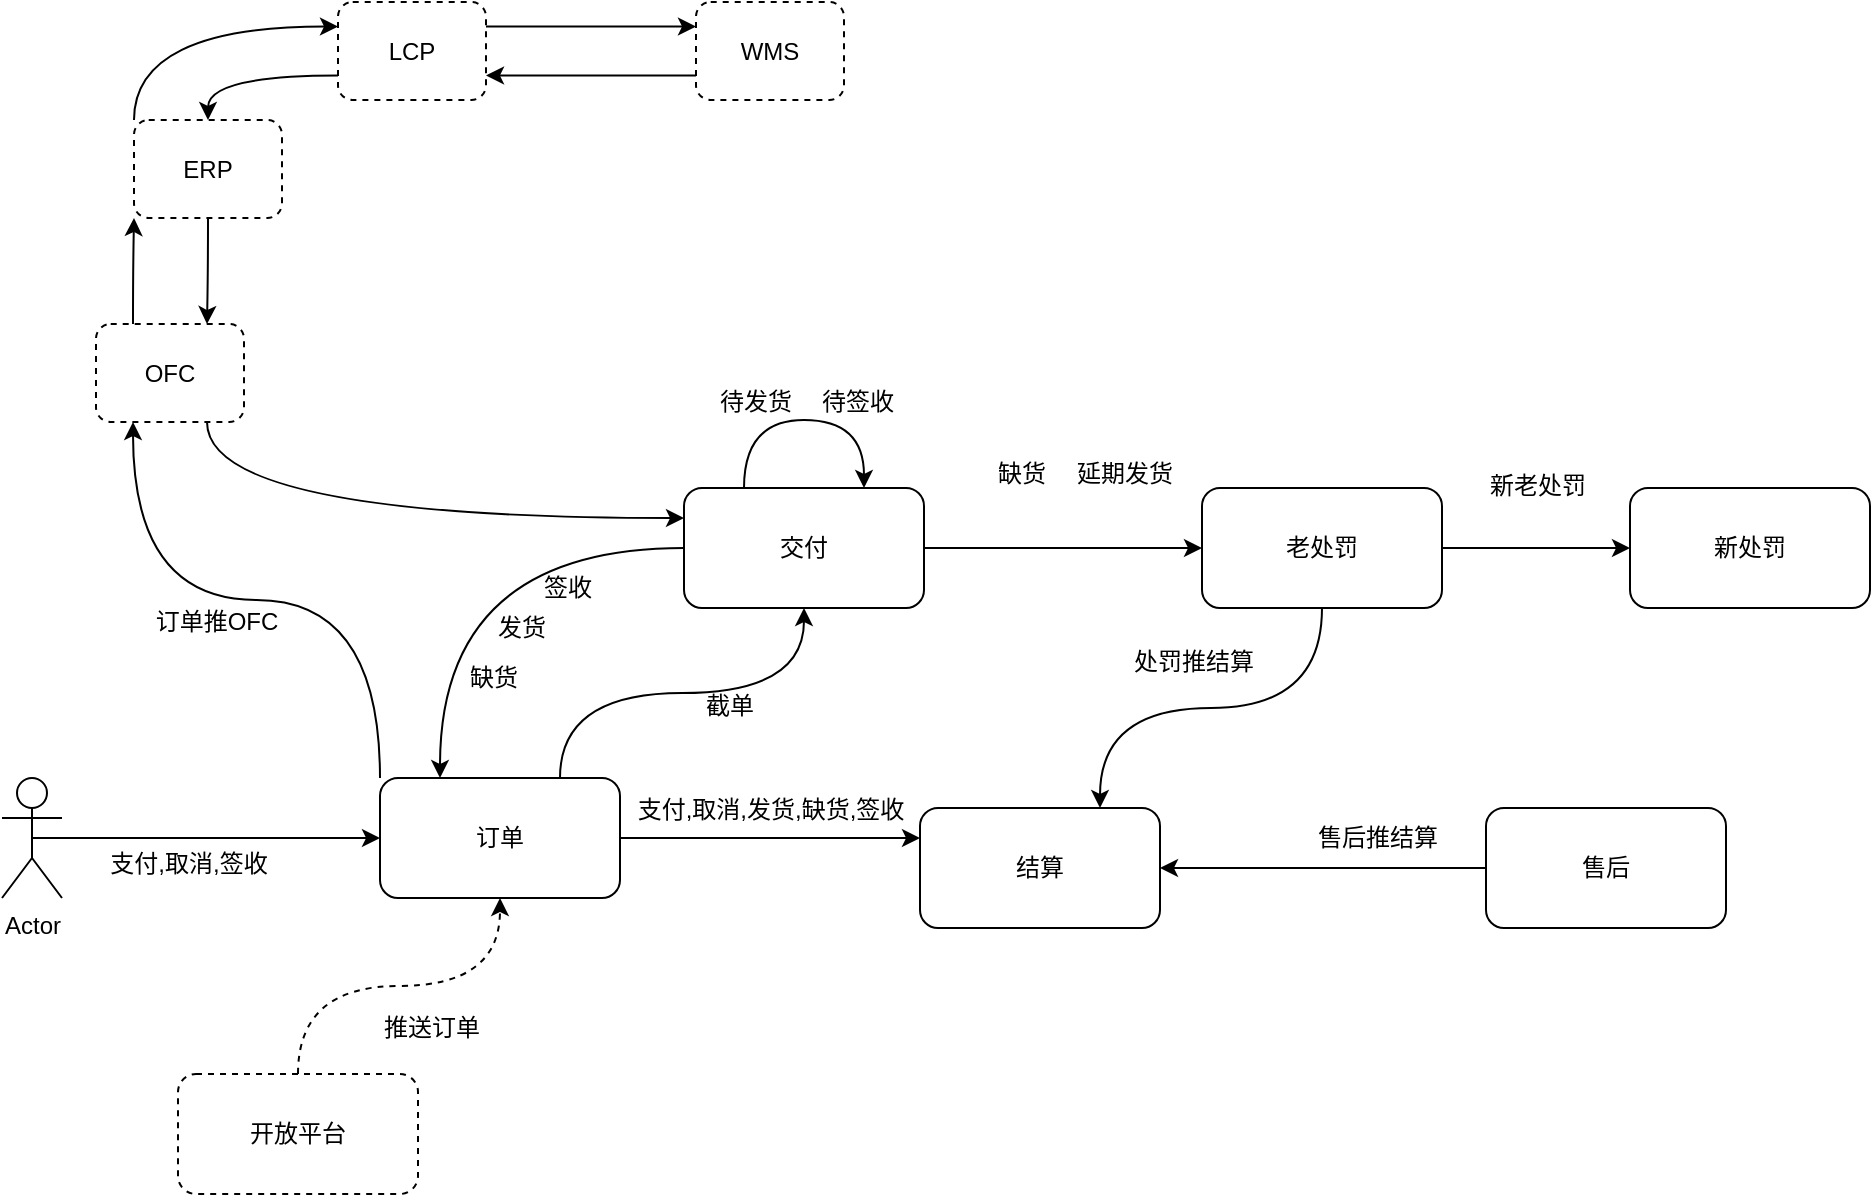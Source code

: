 <mxfile version="14.6.6" type="github">
  <diagram id="7rVMdZczW6YO58kJNmGc" name="第 1 页">
    <mxGraphModel dx="946" dy="1783" grid="0" gridSize="10" guides="1" tooltips="1" connect="1" arrows="1" fold="1" page="1" pageScale="1" pageWidth="827" pageHeight="1169" math="0" shadow="0">
      <root>
        <mxCell id="0" />
        <mxCell id="1" parent="0" />
        <mxCell id="fpGJ1PohXhWPPfaMkgI3-3" style="edgeStyle=orthogonalEdgeStyle;rounded=0;orthogonalLoop=1;jettySize=auto;html=1;exitX=0.5;exitY=0.5;exitDx=0;exitDy=0;exitPerimeter=0;entryX=0;entryY=0.5;entryDx=0;entryDy=0;" parent="1" source="fpGJ1PohXhWPPfaMkgI3-1" target="fpGJ1PohXhWPPfaMkgI3-2" edge="1">
          <mxGeometry relative="1" as="geometry" />
        </mxCell>
        <mxCell id="fpGJ1PohXhWPPfaMkgI3-1" value="Actor" style="shape=umlActor;verticalLabelPosition=bottom;verticalAlign=top;html=1;outlineConnect=0;" parent="1" vertex="1">
          <mxGeometry x="13" y="233" width="30" height="60" as="geometry" />
        </mxCell>
        <mxCell id="fpGJ1PohXhWPPfaMkgI3-9" style="edgeStyle=orthogonalEdgeStyle;curved=1;rounded=0;orthogonalLoop=1;jettySize=auto;html=1;exitX=1;exitY=0.5;exitDx=0;exitDy=0;entryX=0;entryY=0.25;entryDx=0;entryDy=0;" parent="1" source="fpGJ1PohXhWPPfaMkgI3-2" target="fpGJ1PohXhWPPfaMkgI3-8" edge="1">
          <mxGeometry relative="1" as="geometry" />
        </mxCell>
        <mxCell id="4nD7JM7ZIE-_De9rm8-C-3" style="edgeStyle=orthogonalEdgeStyle;orthogonalLoop=1;jettySize=auto;html=1;exitX=0.75;exitY=0;exitDx=0;exitDy=0;entryX=0.5;entryY=1;entryDx=0;entryDy=0;strokeColor=#000000;curved=1;" edge="1" parent="1" source="fpGJ1PohXhWPPfaMkgI3-2" target="fpGJ1PohXhWPPfaMkgI3-11">
          <mxGeometry relative="1" as="geometry" />
        </mxCell>
        <mxCell id="4nD7JM7ZIE-_De9rm8-C-4" style="edgeStyle=orthogonalEdgeStyle;curved=1;orthogonalLoop=1;jettySize=auto;html=1;exitX=0;exitY=0;exitDx=0;exitDy=0;entryX=0.25;entryY=1;entryDx=0;entryDy=0;strokeColor=#000000;" edge="1" parent="1" source="fpGJ1PohXhWPPfaMkgI3-2" target="fpGJ1PohXhWPPfaMkgI3-51">
          <mxGeometry relative="1" as="geometry" />
        </mxCell>
        <mxCell id="fpGJ1PohXhWPPfaMkgI3-2" value="订单" style="rounded=1;whiteSpace=wrap;html=1;" parent="1" vertex="1">
          <mxGeometry x="202" y="233" width="120" height="60" as="geometry" />
        </mxCell>
        <mxCell id="fpGJ1PohXhWPPfaMkgI3-4" value="支付,取消,签收" style="text;html=1;strokeColor=none;fillColor=none;align=center;verticalAlign=middle;whiteSpace=wrap;rounded=0;" parent="1" vertex="1">
          <mxGeometry x="55" y="269" width="103" height="14" as="geometry" />
        </mxCell>
        <mxCell id="fpGJ1PohXhWPPfaMkgI3-8" value="结算" style="rounded=1;whiteSpace=wrap;html=1;" parent="1" vertex="1">
          <mxGeometry x="472" y="248" width="120" height="60" as="geometry" />
        </mxCell>
        <mxCell id="fpGJ1PohXhWPPfaMkgI3-10" value="支付,取消,发货,缺货,签收" style="text;html=1;strokeColor=none;fillColor=none;align=center;verticalAlign=middle;whiteSpace=wrap;rounded=0;" parent="1" vertex="1">
          <mxGeometry x="328.5" y="240" width="137" height="17" as="geometry" />
        </mxCell>
        <mxCell id="fpGJ1PohXhWPPfaMkgI3-13" style="edgeStyle=orthogonalEdgeStyle;curved=1;rounded=0;orthogonalLoop=1;jettySize=auto;html=1;exitX=0;exitY=0.5;exitDx=0;exitDy=0;entryX=0.25;entryY=0;entryDx=0;entryDy=0;" parent="1" source="fpGJ1PohXhWPPfaMkgI3-11" target="fpGJ1PohXhWPPfaMkgI3-2" edge="1">
          <mxGeometry relative="1" as="geometry" />
        </mxCell>
        <mxCell id="4nD7JM7ZIE-_De9rm8-C-7" style="edgeStyle=orthogonalEdgeStyle;curved=1;orthogonalLoop=1;jettySize=auto;html=1;exitX=1;exitY=0.5;exitDx=0;exitDy=0;strokeColor=#000000;" edge="1" parent="1" source="fpGJ1PohXhWPPfaMkgI3-11" target="fpGJ1PohXhWPPfaMkgI3-18">
          <mxGeometry relative="1" as="geometry" />
        </mxCell>
        <mxCell id="fpGJ1PohXhWPPfaMkgI3-11" value="交付" style="rounded=1;whiteSpace=wrap;html=1;" parent="1" vertex="1">
          <mxGeometry x="354" y="88" width="120" height="60" as="geometry" />
        </mxCell>
        <mxCell id="fpGJ1PohXhWPPfaMkgI3-14" value="签收" style="text;html=1;strokeColor=none;fillColor=none;align=center;verticalAlign=middle;whiteSpace=wrap;rounded=0;" parent="1" vertex="1">
          <mxGeometry x="276" y="128" width="40" height="20" as="geometry" />
        </mxCell>
        <mxCell id="fpGJ1PohXhWPPfaMkgI3-15" value="截单" style="text;html=1;strokeColor=none;fillColor=none;align=center;verticalAlign=middle;whiteSpace=wrap;rounded=0;" parent="1" vertex="1">
          <mxGeometry x="357" y="187" width="40" height="20" as="geometry" />
        </mxCell>
        <mxCell id="fpGJ1PohXhWPPfaMkgI3-16" value="发货" style="text;html=1;strokeColor=none;fillColor=none;align=center;verticalAlign=middle;whiteSpace=wrap;rounded=0;" parent="1" vertex="1">
          <mxGeometry x="253" y="148" width="40" height="20" as="geometry" />
        </mxCell>
        <mxCell id="fpGJ1PohXhWPPfaMkgI3-17" value="缺货" style="text;html=1;strokeColor=none;fillColor=none;align=center;verticalAlign=middle;whiteSpace=wrap;rounded=0;" parent="1" vertex="1">
          <mxGeometry x="239" y="173" width="40" height="20" as="geometry" />
        </mxCell>
        <mxCell id="fpGJ1PohXhWPPfaMkgI3-25" style="edgeStyle=orthogonalEdgeStyle;curved=1;rounded=0;orthogonalLoop=1;jettySize=auto;html=1;exitX=0.5;exitY=1;exitDx=0;exitDy=0;entryX=0.75;entryY=0;entryDx=0;entryDy=0;" parent="1" source="fpGJ1PohXhWPPfaMkgI3-18" target="fpGJ1PohXhWPPfaMkgI3-8" edge="1">
          <mxGeometry relative="1" as="geometry" />
        </mxCell>
        <mxCell id="4nD7JM7ZIE-_De9rm8-C-6" style="edgeStyle=orthogonalEdgeStyle;curved=1;orthogonalLoop=1;jettySize=auto;html=1;exitX=1;exitY=0.5;exitDx=0;exitDy=0;entryX=0;entryY=0.5;entryDx=0;entryDy=0;strokeColor=#000000;" edge="1" parent="1" source="fpGJ1PohXhWPPfaMkgI3-18" target="fpGJ1PohXhWPPfaMkgI3-19">
          <mxGeometry relative="1" as="geometry" />
        </mxCell>
        <mxCell id="fpGJ1PohXhWPPfaMkgI3-18" value="老处罚" style="rounded=1;whiteSpace=wrap;html=1;" parent="1" vertex="1">
          <mxGeometry x="613" y="88" width="120" height="60" as="geometry" />
        </mxCell>
        <mxCell id="fpGJ1PohXhWPPfaMkgI3-19" value="新处罚" style="rounded=1;whiteSpace=wrap;html=1;" parent="1" vertex="1">
          <mxGeometry x="827" y="88" width="120" height="60" as="geometry" />
        </mxCell>
        <mxCell id="fpGJ1PohXhWPPfaMkgI3-21" value="缺货" style="text;html=1;strokeColor=none;fillColor=none;align=center;verticalAlign=middle;whiteSpace=wrap;rounded=0;" parent="1" vertex="1">
          <mxGeometry x="503" y="71" width="40" height="20" as="geometry" />
        </mxCell>
        <mxCell id="fpGJ1PohXhWPPfaMkgI3-22" value="延期发货" style="text;html=1;strokeColor=none;fillColor=none;align=center;verticalAlign=middle;whiteSpace=wrap;rounded=0;" parent="1" vertex="1">
          <mxGeometry x="543" y="75.5" width="63" height="11" as="geometry" />
        </mxCell>
        <mxCell id="fpGJ1PohXhWPPfaMkgI3-26" style="edgeStyle=orthogonalEdgeStyle;curved=1;rounded=0;orthogonalLoop=1;jettySize=auto;html=1;exitX=0;exitY=0.5;exitDx=0;exitDy=0;" parent="1" source="fpGJ1PohXhWPPfaMkgI3-23" target="fpGJ1PohXhWPPfaMkgI3-8" edge="1">
          <mxGeometry relative="1" as="geometry" />
        </mxCell>
        <mxCell id="fpGJ1PohXhWPPfaMkgI3-23" value="售后" style="rounded=1;whiteSpace=wrap;html=1;" parent="1" vertex="1">
          <mxGeometry x="755" y="248" width="120" height="60" as="geometry" />
        </mxCell>
        <mxCell id="fpGJ1PohXhWPPfaMkgI3-28" style="edgeStyle=orthogonalEdgeStyle;curved=1;rounded=0;orthogonalLoop=1;jettySize=auto;html=1;exitX=0.25;exitY=0;exitDx=0;exitDy=0;entryX=0.75;entryY=0;entryDx=0;entryDy=0;" parent="1" source="fpGJ1PohXhWPPfaMkgI3-11" target="fpGJ1PohXhWPPfaMkgI3-11" edge="1">
          <mxGeometry relative="1" as="geometry">
            <Array as="points">
              <mxPoint x="384" y="54" />
              <mxPoint x="444" y="54" />
            </Array>
          </mxGeometry>
        </mxCell>
        <mxCell id="fpGJ1PohXhWPPfaMkgI3-29" value="待发货" style="text;html=1;strokeColor=none;fillColor=none;align=center;verticalAlign=middle;whiteSpace=wrap;rounded=0;" parent="1" vertex="1">
          <mxGeometry x="370" y="35" width="40" height="20" as="geometry" />
        </mxCell>
        <mxCell id="fpGJ1PohXhWPPfaMkgI3-31" value="待签收" style="text;html=1;strokeColor=none;fillColor=none;align=center;verticalAlign=middle;whiteSpace=wrap;rounded=0;" parent="1" vertex="1">
          <mxGeometry x="421" y="35" width="40" height="20" as="geometry" />
        </mxCell>
        <mxCell id="fpGJ1PohXhWPPfaMkgI3-41" value="订单推OFC" style="text;html=1;strokeColor=none;fillColor=none;align=center;verticalAlign=middle;whiteSpace=wrap;rounded=0;" parent="1" vertex="1">
          <mxGeometry x="85" y="149" width="71" height="11" as="geometry" />
        </mxCell>
        <mxCell id="fpGJ1PohXhWPPfaMkgI3-43" style="edgeStyle=orthogonalEdgeStyle;curved=1;rounded=0;orthogonalLoop=1;jettySize=auto;html=1;exitX=0.5;exitY=0;exitDx=0;exitDy=0;entryX=0.5;entryY=1;entryDx=0;entryDy=0;dashed=1;" parent="1" source="fpGJ1PohXhWPPfaMkgI3-42" target="fpGJ1PohXhWPPfaMkgI3-2" edge="1">
          <mxGeometry relative="1" as="geometry" />
        </mxCell>
        <mxCell id="fpGJ1PohXhWPPfaMkgI3-42" value="开放平台" style="rounded=1;whiteSpace=wrap;html=1;dashed=1;" parent="1" vertex="1">
          <mxGeometry x="101" y="381" width="120" height="60" as="geometry" />
        </mxCell>
        <mxCell id="fpGJ1PohXhWPPfaMkgI3-44" value="推送订单" style="text;html=1;strokeColor=none;fillColor=none;align=center;verticalAlign=middle;whiteSpace=wrap;rounded=0;" parent="1" vertex="1">
          <mxGeometry x="193" y="351" width="70" height="14" as="geometry" />
        </mxCell>
        <mxCell id="fpGJ1PohXhWPPfaMkgI3-48" value="处罚推结算" style="text;html=1;strokeColor=none;fillColor=none;align=center;verticalAlign=middle;whiteSpace=wrap;rounded=0;" parent="1" vertex="1">
          <mxGeometry x="577" y="166" width="64" height="17" as="geometry" />
        </mxCell>
        <mxCell id="fpGJ1PohXhWPPfaMkgI3-63" style="edgeStyle=orthogonalEdgeStyle;curved=1;rounded=0;orthogonalLoop=1;jettySize=auto;html=1;exitX=0.25;exitY=0;exitDx=0;exitDy=0;entryX=0;entryY=1;entryDx=0;entryDy=0;" parent="1" source="fpGJ1PohXhWPPfaMkgI3-51" target="fpGJ1PohXhWPPfaMkgI3-55" edge="1">
          <mxGeometry relative="1" as="geometry" />
        </mxCell>
        <mxCell id="fpGJ1PohXhWPPfaMkgI3-72" style="edgeStyle=orthogonalEdgeStyle;curved=1;rounded=0;orthogonalLoop=1;jettySize=auto;html=1;exitX=0.75;exitY=1;exitDx=0;exitDy=0;entryX=0;entryY=0.25;entryDx=0;entryDy=0;" parent="1" source="fpGJ1PohXhWPPfaMkgI3-51" target="fpGJ1PohXhWPPfaMkgI3-11" edge="1">
          <mxGeometry relative="1" as="geometry" />
        </mxCell>
        <mxCell id="fpGJ1PohXhWPPfaMkgI3-51" value="OFC" style="rounded=1;whiteSpace=wrap;html=1;dashed=1;" parent="1" vertex="1">
          <mxGeometry x="60" y="6" width="74" height="49" as="geometry" />
        </mxCell>
        <mxCell id="fpGJ1PohXhWPPfaMkgI3-65" style="edgeStyle=orthogonalEdgeStyle;curved=1;rounded=0;orthogonalLoop=1;jettySize=auto;html=1;exitX=0;exitY=0;exitDx=0;exitDy=0;entryX=0;entryY=0.25;entryDx=0;entryDy=0;" parent="1" source="fpGJ1PohXhWPPfaMkgI3-55" target="fpGJ1PohXhWPPfaMkgI3-56" edge="1">
          <mxGeometry relative="1" as="geometry" />
        </mxCell>
        <mxCell id="fpGJ1PohXhWPPfaMkgI3-71" style="edgeStyle=orthogonalEdgeStyle;curved=1;rounded=0;orthogonalLoop=1;jettySize=auto;html=1;exitX=0.5;exitY=1;exitDx=0;exitDy=0;entryX=0.75;entryY=0;entryDx=0;entryDy=0;" parent="1" source="fpGJ1PohXhWPPfaMkgI3-55" target="fpGJ1PohXhWPPfaMkgI3-51" edge="1">
          <mxGeometry relative="1" as="geometry" />
        </mxCell>
        <mxCell id="fpGJ1PohXhWPPfaMkgI3-55" value="ERP" style="rounded=1;whiteSpace=wrap;html=1;dashed=1;" parent="1" vertex="1">
          <mxGeometry x="79" y="-96" width="74" height="49" as="geometry" />
        </mxCell>
        <mxCell id="fpGJ1PohXhWPPfaMkgI3-66" style="edgeStyle=orthogonalEdgeStyle;curved=1;rounded=0;orthogonalLoop=1;jettySize=auto;html=1;exitX=1;exitY=0.25;exitDx=0;exitDy=0;entryX=0;entryY=0.25;entryDx=0;entryDy=0;" parent="1" source="fpGJ1PohXhWPPfaMkgI3-56" target="fpGJ1PohXhWPPfaMkgI3-57" edge="1">
          <mxGeometry relative="1" as="geometry" />
        </mxCell>
        <mxCell id="fpGJ1PohXhWPPfaMkgI3-69" style="edgeStyle=orthogonalEdgeStyle;curved=1;rounded=0;orthogonalLoop=1;jettySize=auto;html=1;exitX=0;exitY=0.75;exitDx=0;exitDy=0;" parent="1" source="fpGJ1PohXhWPPfaMkgI3-56" target="fpGJ1PohXhWPPfaMkgI3-55" edge="1">
          <mxGeometry relative="1" as="geometry" />
        </mxCell>
        <mxCell id="fpGJ1PohXhWPPfaMkgI3-56" value="LCP" style="rounded=1;whiteSpace=wrap;html=1;dashed=1;" parent="1" vertex="1">
          <mxGeometry x="181" y="-155" width="74" height="49" as="geometry" />
        </mxCell>
        <mxCell id="fpGJ1PohXhWPPfaMkgI3-67" style="edgeStyle=orthogonalEdgeStyle;curved=1;rounded=0;orthogonalLoop=1;jettySize=auto;html=1;exitX=0;exitY=0.75;exitDx=0;exitDy=0;entryX=1;entryY=0.75;entryDx=0;entryDy=0;" parent="1" source="fpGJ1PohXhWPPfaMkgI3-57" target="fpGJ1PohXhWPPfaMkgI3-56" edge="1">
          <mxGeometry relative="1" as="geometry" />
        </mxCell>
        <mxCell id="fpGJ1PohXhWPPfaMkgI3-57" value="WMS" style="rounded=1;whiteSpace=wrap;html=1;dashed=1;" parent="1" vertex="1">
          <mxGeometry x="360" y="-155" width="74" height="49" as="geometry" />
        </mxCell>
        <mxCell id="fpGJ1PohXhWPPfaMkgI3-74" value="售后推结算" style="text;html=1;strokeColor=none;fillColor=none;align=center;verticalAlign=middle;whiteSpace=wrap;rounded=0;" parent="1" vertex="1">
          <mxGeometry x="669" y="254.5" width="64" height="17" as="geometry" />
        </mxCell>
        <mxCell id="fpGJ1PohXhWPPfaMkgI3-49" value="新老处罚" style="text;html=1;strokeColor=none;fillColor=none;align=center;verticalAlign=middle;whiteSpace=wrap;rounded=0;" parent="1" vertex="1">
          <mxGeometry x="751" y="86.5" width="60" height="1" as="geometry" />
        </mxCell>
      </root>
    </mxGraphModel>
  </diagram>
</mxfile>
